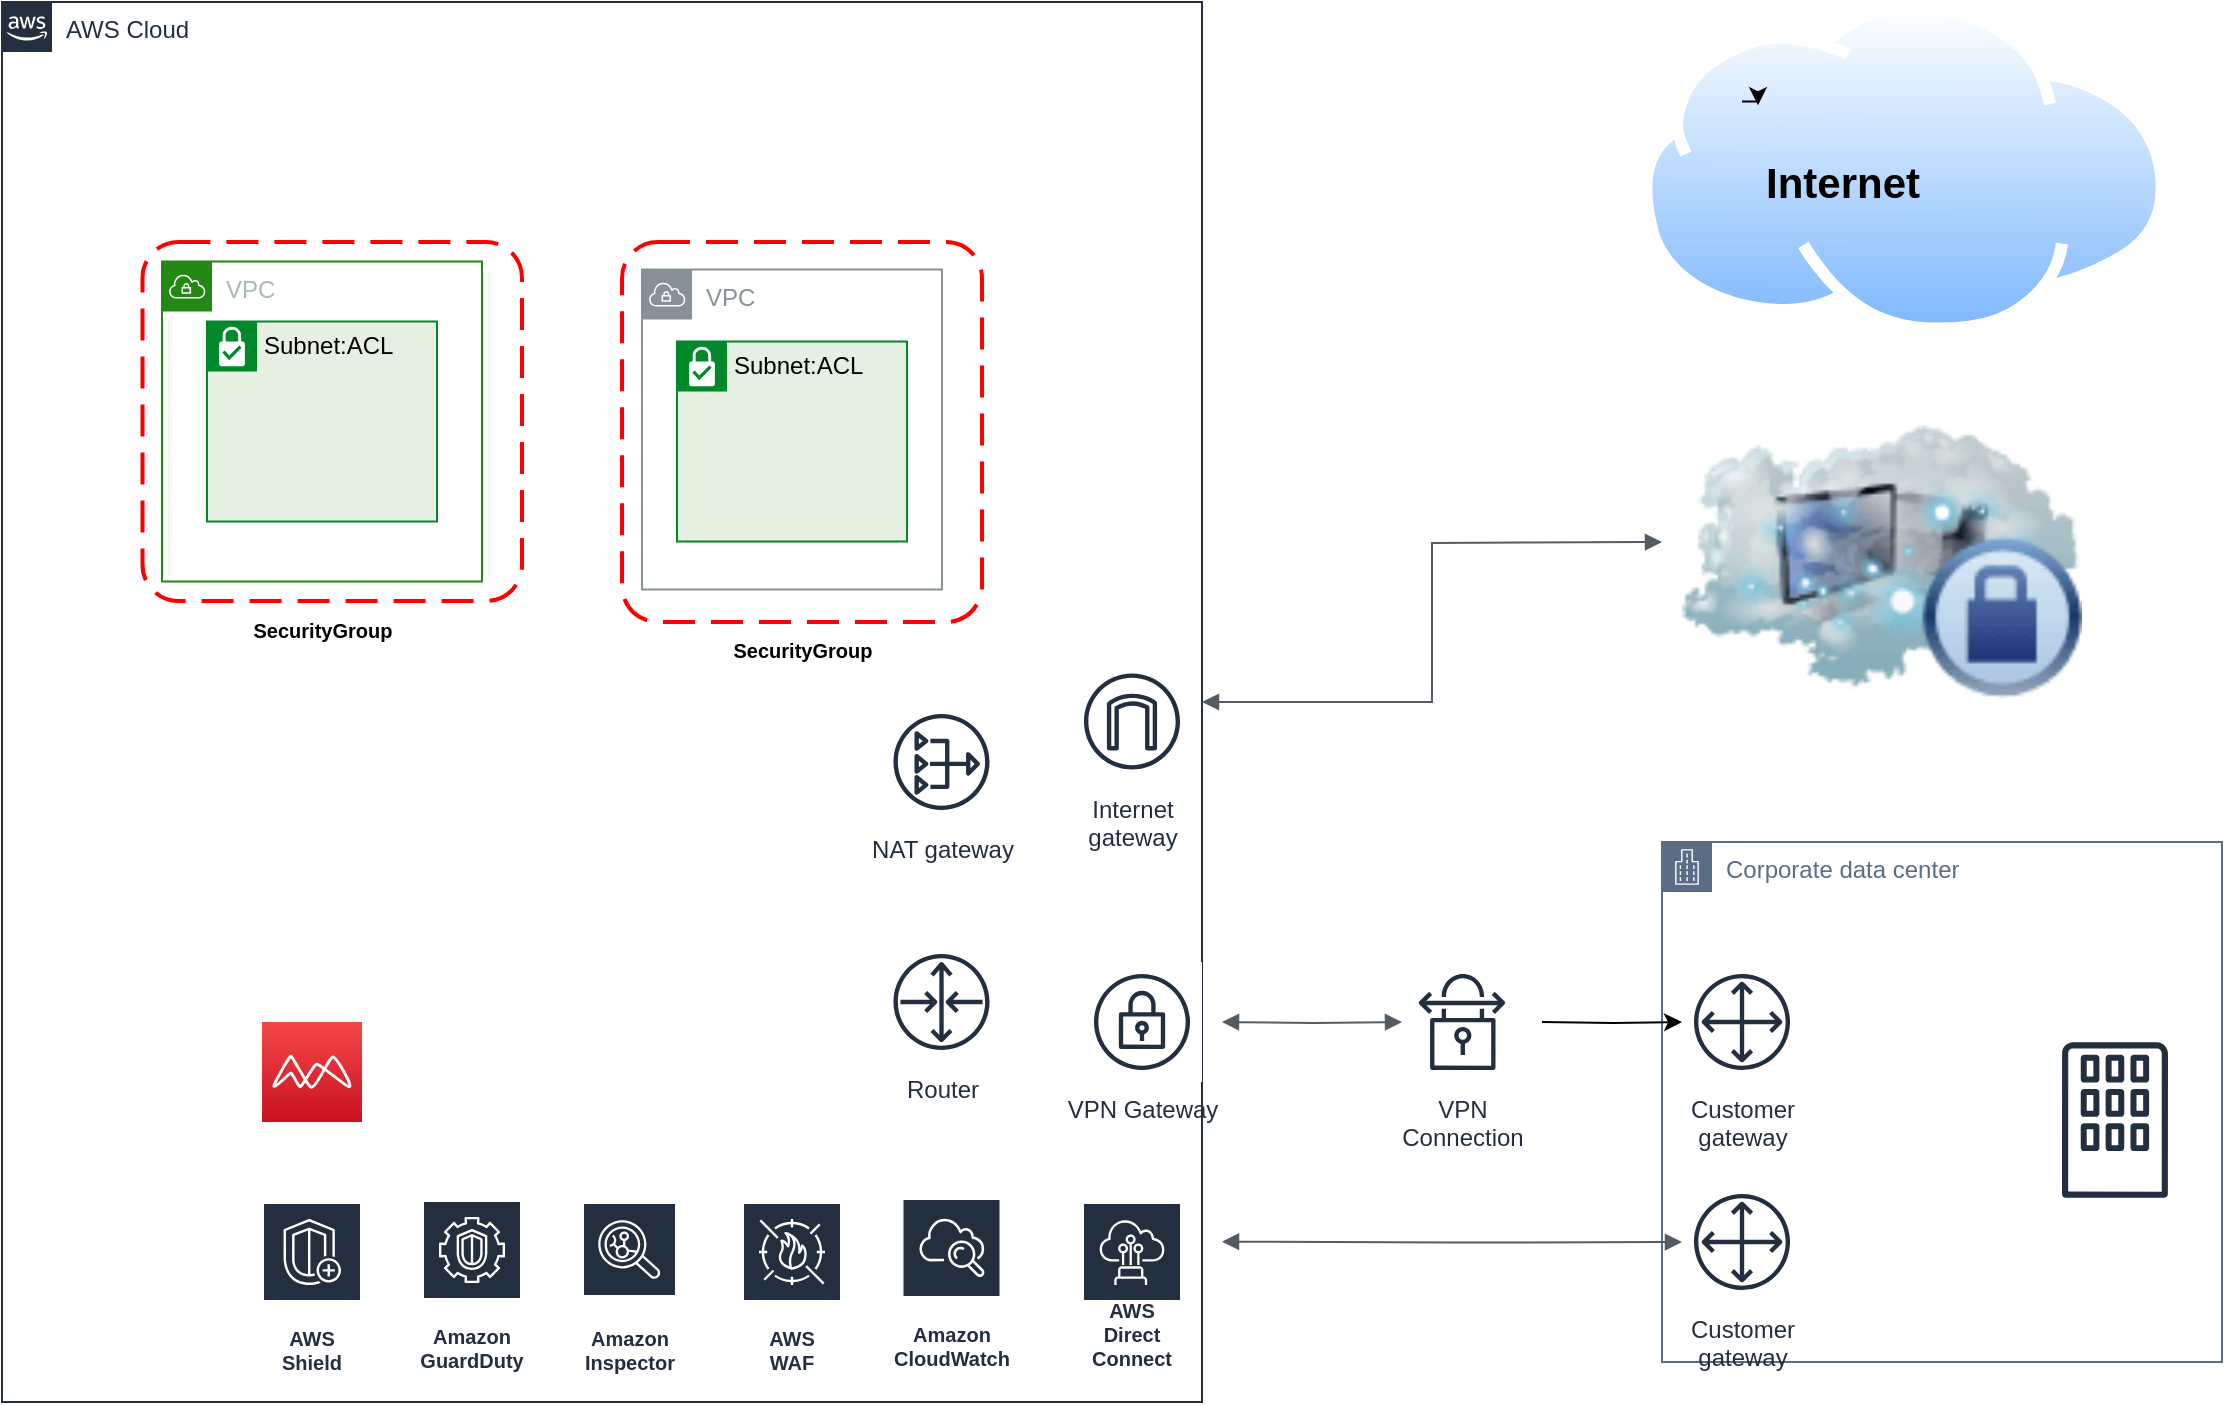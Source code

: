 <mxfile version="14.1.1" type="github"><diagram id="lKn8Mj1k5PCtqt8iTALz" name="Page-1"><mxGraphModel dx="1672" dy="829" grid="1" gridSize="10" guides="1" tooltips="1" connect="1" arrows="1" fold="1" page="1" pageScale="1" pageWidth="1169" pageHeight="827" math="0" shadow="0"><root><mxCell id="0"/><mxCell id="1" parent="0"/><mxCell id="IRBRajO9voS2EVyS71c5-1" value="AWS Cloud" style="points=[[0,0],[0.25,0],[0.5,0],[0.75,0],[1,0],[1,0.25],[1,0.5],[1,0.75],[1,1],[0.75,1],[0.5,1],[0.25,1],[0,1],[0,0.75],[0,0.5],[0,0.25]];outlineConnect=0;gradientColor=none;html=1;whiteSpace=wrap;fontSize=12;fontStyle=0;shape=mxgraph.aws4.group;grIcon=mxgraph.aws4.group_aws_cloud_alt;strokeColor=#232F3E;fillColor=none;verticalAlign=top;align=left;spacingLeft=30;fontColor=#232F3E;dashed=0;" vertex="1" parent="1"><mxGeometry x="30" y="70" width="600" height="700" as="geometry"/></mxCell><mxCell id="IRBRajO9voS2EVyS71c5-2" value="Corporate data center" style="points=[[0,0],[0.25,0],[0.5,0],[0.75,0],[1,0],[1,0.25],[1,0.5],[1,0.75],[1,1],[0.75,1],[0.5,1],[0.25,1],[0,1],[0,0.75],[0,0.5],[0,0.25]];outlineConnect=0;gradientColor=none;html=1;whiteSpace=wrap;fontSize=12;fontStyle=0;shape=mxgraph.aws4.group;grIcon=mxgraph.aws4.group_corporate_data_center;strokeColor=#5A6C86;fillColor=none;verticalAlign=top;align=left;spacingLeft=30;fontColor=#5A6C86;dashed=0;" vertex="1" parent="1"><mxGeometry x="860" y="490" width="280" height="260" as="geometry"/></mxCell><mxCell id="IRBRajO9voS2EVyS71c5-4" value="" style="outlineConnect=0;fontColor=#232F3E;gradientColor=none;fillColor=#232F3E;strokeColor=none;dashed=0;verticalLabelPosition=bottom;verticalAlign=top;align=center;html=1;fontSize=12;fontStyle=0;aspect=fixed;pointerEvents=1;shape=mxgraph.aws4.corporate_data_center;" vertex="1" parent="1"><mxGeometry x="1060" y="590" width="53" height="78" as="geometry"/></mxCell><object label="" id="IRBRajO9voS2EVyS71c5-6"><mxCell style="image;html=1;image=img/lib/clip_art/networking/Cloud_Computer_Private_128x128.png" vertex="1" parent="1"><mxGeometry x="870" y="280" width="200" height="140" as="geometry"/></mxCell></object><mxCell id="IRBRajO9voS2EVyS71c5-33" style="edgeStyle=orthogonalEdgeStyle;rounded=0;orthogonalLoop=1;jettySize=auto;html=1;" edge="1" parent="1" target="IRBRajO9voS2EVyS71c5-13"><mxGeometry relative="1" as="geometry"><mxPoint x="800" y="580" as="sourcePoint"/><Array as="points"/></mxGeometry></mxCell><mxCell id="IRBRajO9voS2EVyS71c5-12" value="VPN&#10;Connection" style="outlineConnect=0;fontColor=#232F3E;gradientColor=none;strokeColor=#232F3E;fillColor=#ffffff;dashed=0;verticalLabelPosition=bottom;verticalAlign=top;align=center;html=1;fontSize=12;fontStyle=0;aspect=fixed;shape=mxgraph.aws4.resourceIcon;resIcon=mxgraph.aws4.vpn_connection;" vertex="1" parent="1"><mxGeometry x="730" y="550" width="60" height="60" as="geometry"/></mxCell><mxCell id="IRBRajO9voS2EVyS71c5-13" value="Customer&#10;gateway" style="outlineConnect=0;fontColor=#232F3E;gradientColor=none;strokeColor=#232F3E;fillColor=#ffffff;dashed=0;verticalLabelPosition=bottom;verticalAlign=top;align=center;html=1;fontSize=12;fontStyle=0;aspect=fixed;shape=mxgraph.aws4.resourceIcon;resIcon=mxgraph.aws4.customer_gateway;" vertex="1" parent="1"><mxGeometry x="870" y="550" width="60" height="60" as="geometry"/></mxCell><mxCell id="IRBRajO9voS2EVyS71c5-14" value="Internet&#10;gateway" style="outlineConnect=0;fontColor=#232F3E;gradientColor=none;strokeColor=#232F3E;fillColor=#ffffff;dashed=0;verticalLabelPosition=bottom;verticalAlign=top;align=center;html=1;fontSize=12;fontStyle=0;aspect=fixed;shape=mxgraph.aws4.resourceIcon;resIcon=mxgraph.aws4.internet_gateway;" vertex="1" parent="1"><mxGeometry x="565" y="399.75" width="60" height="60" as="geometry"/></mxCell><mxCell id="IRBRajO9voS2EVyS71c5-15" value="NAT gateway" style="outlineConnect=0;fontColor=#232F3E;gradientColor=none;strokeColor=#232F3E;fillColor=#ffffff;dashed=0;verticalLabelPosition=bottom;verticalAlign=top;align=center;html=1;fontSize=12;fontStyle=0;aspect=fixed;shape=mxgraph.aws4.resourceIcon;resIcon=mxgraph.aws4.nat_gateway;" vertex="1" parent="1"><mxGeometry x="469.75" y="420" width="60" height="60" as="geometry"/></mxCell><mxCell id="IRBRajO9voS2EVyS71c5-17" value="Router" style="outlineConnect=0;fontColor=#232F3E;gradientColor=none;strokeColor=#232F3E;fillColor=#ffffff;dashed=0;verticalLabelPosition=bottom;verticalAlign=top;align=center;html=1;fontSize=12;fontStyle=0;aspect=fixed;shape=mxgraph.aws4.resourceIcon;resIcon=mxgraph.aws4.router;" vertex="1" parent="1"><mxGeometry x="469.75" y="540" width="60" height="60" as="geometry"/></mxCell><mxCell id="IRBRajO9voS2EVyS71c5-18" value="VPC" style="outlineConnect=0;gradientColor=none;html=1;whiteSpace=wrap;fontSize=12;fontStyle=0;shape=mxgraph.aws4.group;grIcon=mxgraph.aws4.group_vpc;strokeColor=#879196;fillColor=none;verticalAlign=top;align=left;spacingLeft=30;fontColor=#879196;dashed=0;" vertex="1" parent="1"><mxGeometry x="350" y="203.75" width="150" height="160" as="geometry"/></mxCell><mxCell id="IRBRajO9voS2EVyS71c5-19" value="VPC" style="points=[[0,0],[0.25,0],[0.5,0],[0.75,0],[1,0],[1,0.25],[1,0.5],[1,0.75],[1,1],[0.75,1],[0.5,1],[0.25,1],[0,1],[0,0.75],[0,0.5],[0,0.25]];outlineConnect=0;gradientColor=none;html=1;whiteSpace=wrap;fontSize=12;fontStyle=0;shape=mxgraph.aws4.group;grIcon=mxgraph.aws4.group_vpc;strokeColor=#248814;fillColor=none;verticalAlign=top;align=left;spacingLeft=30;fontColor=#AAB7B8;dashed=0;" vertex="1" parent="1"><mxGeometry x="110" y="199.75" width="160" height="160" as="geometry"/></mxCell><mxCell id="IRBRajO9voS2EVyS71c5-20" value="VPN Gateway" style="outlineConnect=0;fontColor=#232F3E;gradientColor=none;strokeColor=#232F3E;fillColor=#ffffff;dashed=0;verticalLabelPosition=bottom;verticalAlign=top;align=center;html=1;fontSize=12;fontStyle=0;aspect=fixed;shape=mxgraph.aws4.resourceIcon;resIcon=mxgraph.aws4.vpn_gateway;" vertex="1" parent="1"><mxGeometry x="570" y="550" width="60" height="60" as="geometry"/></mxCell><mxCell id="IRBRajO9voS2EVyS71c5-21" value="" style="aspect=fixed;perimeter=ellipsePerimeter;html=1;align=center;shadow=0;dashed=0;spacingTop=3;image;image=img/lib/active_directory/internet_cloud.svg;" vertex="1" parent="1"><mxGeometry x="848.95" y="70" width="264.05" height="166.35" as="geometry"/></mxCell><mxCell id="IRBRajO9voS2EVyS71c5-22" value="" style="shape=image;html=1;verticalAlign=top;verticalLabelPosition=bottom;labelBackgroundColor=#ffffff;imageAspect=0;aspect=fixed;image=https://cdn2.iconfinder.com/data/icons/amazon-aws-stencils/100/Deployment__Management_copy_IAM-128.png" vertex="1" parent="1"><mxGeometry x="50" y="670" width="60" height="60" as="geometry"/></mxCell><mxCell id="IRBRajO9voS2EVyS71c5-23" value="Amazon CloudWatch" style="outlineConnect=0;fontColor=#232F3E;gradientColor=none;strokeColor=#ffffff;fillColor=#232F3E;dashed=0;verticalLabelPosition=middle;verticalAlign=bottom;align=center;html=1;whiteSpace=wrap;fontSize=10;fontStyle=1;spacing=3;shape=mxgraph.aws4.productIcon;prIcon=mxgraph.aws4.cloudwatch;" vertex="1" parent="1"><mxGeometry x="479.75" y="668" width="50" height="90" as="geometry"/></mxCell><mxCell id="IRBRajO9voS2EVyS71c5-24" value="AWS Direct Connect" style="outlineConnect=0;fontColor=#232F3E;gradientColor=none;strokeColor=#ffffff;fillColor=#232F3E;dashed=0;verticalLabelPosition=middle;verticalAlign=bottom;align=center;html=1;whiteSpace=wrap;fontSize=10;fontStyle=1;spacing=3;shape=mxgraph.aws4.productIcon;prIcon=mxgraph.aws4.direct_connect;" vertex="1" parent="1"><mxGeometry x="570" y="670" width="50" height="88" as="geometry"/></mxCell><mxCell id="IRBRajO9voS2EVyS71c5-25" value="Subnet:ACL" style="shape=mxgraph.ibm.box;prType=subnet;fontStyle=0;verticalAlign=top;align=left;spacingLeft=32;spacingTop=4;fillColor=#E6F0E2;rounded=0;whiteSpace=wrap;html=1;strokeColor=#00882B;strokeWidth=1;dashed=0;container=1;spacing=-4;collapsible=0;expand=0;recursiveResize=0;labelBackgroundColor=none;" vertex="1" parent="1"><mxGeometry x="132.5" y="229.75" width="115" height="100" as="geometry"/></mxCell><mxCell id="IRBRajO9voS2EVyS71c5-26" value="Subnet:ACL" style="shape=mxgraph.ibm.box;prType=subnet;fontStyle=0;verticalAlign=top;align=left;spacingLeft=32;spacingTop=4;fillColor=#E6F0E2;rounded=0;whiteSpace=wrap;html=1;strokeColor=#00882B;strokeWidth=1;dashed=0;container=1;spacing=-4;collapsible=0;expand=0;recursiveResize=0;labelBackgroundColor=none;" vertex="1" parent="1"><mxGeometry x="367.5" y="239.75" width="115" height="100" as="geometry"/></mxCell><mxCell id="IRBRajO9voS2EVyS71c5-27" value="" style="rounded=1;arcSize=10;dashed=1;strokeColor=#ff0000;fillColor=none;gradientColor=none;dashPattern=8 4;strokeWidth=2;labelBackgroundColor=none;" vertex="1" parent="1"><mxGeometry x="100.25" y="190" width="189.75" height="179.5" as="geometry"/></mxCell><mxCell id="IRBRajO9voS2EVyS71c5-30" value="&lt;font style=&quot;font-size: 10px&quot;&gt;SecurityGroup&lt;/font&gt;" style="text;strokeColor=none;fillColor=none;html=1;fontSize=24;fontStyle=1;verticalAlign=middle;align=center;labelBackgroundColor=none;" vertex="1" parent="1"><mxGeometry x="140" y="359.75" width="100" height="40" as="geometry"/></mxCell><mxCell id="IRBRajO9voS2EVyS71c5-31" value="" style="edgeStyle=orthogonalEdgeStyle;html=1;endArrow=block;elbow=vertical;startArrow=block;startFill=1;endFill=1;strokeColor=#545B64;rounded=0;" edge="1" parent="1" target="IRBRajO9voS2EVyS71c5-12"><mxGeometry width="100" relative="1" as="geometry"><mxPoint x="640" y="580" as="sourcePoint"/><mxPoint x="670" y="590" as="targetPoint"/><Array as="points"/></mxGeometry></mxCell><mxCell id="IRBRajO9voS2EVyS71c5-32" value="" style="edgeStyle=orthogonalEdgeStyle;html=1;endArrow=block;elbow=vertical;startArrow=block;startFill=1;endFill=1;strokeColor=#545B64;rounded=0;" edge="1" parent="1" target="IRBRajO9voS2EVyS71c5-34"><mxGeometry width="100" relative="1" as="geometry"><mxPoint x="640" y="689.82" as="sourcePoint"/><mxPoint x="850" y="689.41" as="targetPoint"/><Array as="points"/></mxGeometry></mxCell><mxCell id="IRBRajO9voS2EVyS71c5-34" value="Customer&#10;gateway" style="outlineConnect=0;fontColor=#232F3E;gradientColor=none;strokeColor=#232F3E;fillColor=#ffffff;dashed=0;verticalLabelPosition=bottom;verticalAlign=top;align=center;html=1;fontSize=12;fontStyle=0;aspect=fixed;shape=mxgraph.aws4.resourceIcon;resIcon=mxgraph.aws4.customer_gateway;" vertex="1" parent="1"><mxGeometry x="870" y="660" width="60" height="60" as="geometry"/></mxCell><mxCell id="IRBRajO9voS2EVyS71c5-35" value="" style="rounded=1;arcSize=10;dashed=1;strokeColor=#ff0000;fillColor=none;gradientColor=none;dashPattern=8 4;strokeWidth=2;labelBackgroundColor=none;" vertex="1" parent="1"><mxGeometry x="340" y="190" width="180" height="190" as="geometry"/></mxCell><mxCell id="IRBRajO9voS2EVyS71c5-36" value="&lt;font style=&quot;font-size: 21px&quot;&gt;Internet&lt;/font&gt;" style="text;strokeColor=none;fillColor=none;html=1;fontSize=24;fontStyle=1;verticalAlign=middle;align=center;labelBackgroundColor=none;" vertex="1" parent="1"><mxGeometry x="900" y="119.75" width="100" height="80" as="geometry"/></mxCell><mxCell id="IRBRajO9voS2EVyS71c5-37" value="AWS WAF" style="outlineConnect=0;fontColor=#232F3E;gradientColor=none;strokeColor=#ffffff;fillColor=#232F3E;dashed=0;verticalLabelPosition=middle;verticalAlign=bottom;align=center;html=1;whiteSpace=wrap;fontSize=10;fontStyle=1;spacing=3;shape=mxgraph.aws4.productIcon;prIcon=mxgraph.aws4.waf;labelBackgroundColor=none;" vertex="1" parent="1"><mxGeometry x="400" y="670" width="50" height="90" as="geometry"/></mxCell><mxCell id="IRBRajO9voS2EVyS71c5-38" value="Amazon Inspector" style="outlineConnect=0;fontColor=#232F3E;gradientColor=none;strokeColor=#ffffff;fillColor=#232F3E;dashed=0;verticalLabelPosition=middle;verticalAlign=bottom;align=center;html=1;whiteSpace=wrap;fontSize=10;fontStyle=1;spacing=3;shape=mxgraph.aws4.productIcon;prIcon=mxgraph.aws4.inspector;labelBackgroundColor=none;" vertex="1" parent="1"><mxGeometry x="320" y="670" width="47.5" height="90" as="geometry"/></mxCell><mxCell id="IRBRajO9voS2EVyS71c5-39" value="Amazon GuardDuty" style="outlineConnect=0;fontColor=#232F3E;gradientColor=none;strokeColor=#ffffff;fillColor=#232F3E;dashed=0;verticalLabelPosition=middle;verticalAlign=bottom;align=center;html=1;whiteSpace=wrap;fontSize=10;fontStyle=1;spacing=3;shape=mxgraph.aws4.productIcon;prIcon=mxgraph.aws4.guardduty;labelBackgroundColor=none;" vertex="1" parent="1"><mxGeometry x="240" y="669" width="50" height="90" as="geometry"/></mxCell><mxCell id="IRBRajO9voS2EVyS71c5-40" value="AWS Shield" style="outlineConnect=0;fontColor=#232F3E;gradientColor=none;strokeColor=#ffffff;fillColor=#232F3E;dashed=0;verticalLabelPosition=middle;verticalAlign=bottom;align=center;html=1;whiteSpace=wrap;fontSize=10;fontStyle=1;spacing=3;shape=mxgraph.aws4.productIcon;prIcon=mxgraph.aws4.shield;labelBackgroundColor=none;" vertex="1" parent="1"><mxGeometry x="160" y="670" width="50" height="90" as="geometry"/></mxCell><mxCell id="IRBRajO9voS2EVyS71c5-41" value="" style="edgeStyle=orthogonalEdgeStyle;html=1;endArrow=block;elbow=vertical;startArrow=block;startFill=1;endFill=1;strokeColor=#545B64;rounded=0;" edge="1" parent="1" source="IRBRajO9voS2EVyS71c5-1"><mxGeometry width="100" relative="1" as="geometry"><mxPoint x="640" y="580" as="sourcePoint"/><mxPoint x="860" y="340" as="targetPoint"/><Array as="points"/></mxGeometry></mxCell><mxCell id="IRBRajO9voS2EVyS71c5-42" value="&lt;font style=&quot;font-size: 10px&quot;&gt;SecurityGroup&lt;/font&gt;" style="text;strokeColor=none;fillColor=none;html=1;fontSize=24;fontStyle=1;verticalAlign=middle;align=center;labelBackgroundColor=none;" vertex="1" parent="1"><mxGeometry x="379.75" y="369.5" width="100" height="40" as="geometry"/></mxCell><mxCell id="IRBRajO9voS2EVyS71c5-43" style="edgeStyle=orthogonalEdgeStyle;rounded=0;orthogonalLoop=1;jettySize=auto;html=1;exitX=0;exitY=0;exitDx=0;exitDy=0;entryX=0.08;entryY=0.023;entryDx=0;entryDy=0;entryPerimeter=0;" edge="1" parent="1" source="IRBRajO9voS2EVyS71c5-36" target="IRBRajO9voS2EVyS71c5-36"><mxGeometry relative="1" as="geometry"/></mxCell><mxCell id="IRBRajO9voS2EVyS71c5-44" value="" style="outlineConnect=0;fontColor=#232F3E;gradientColor=#F54749;gradientDirection=north;fillColor=#C7131F;strokeColor=#ffffff;dashed=0;verticalLabelPosition=bottom;verticalAlign=top;align=center;html=1;fontSize=12;fontStyle=0;aspect=fixed;shape=mxgraph.aws4.resourceIcon;resIcon=mxgraph.aws4.macie;labelBackgroundColor=none;" vertex="1" parent="1"><mxGeometry x="160" y="580" width="50" height="50" as="geometry"/></mxCell></root></mxGraphModel></diagram></mxfile>